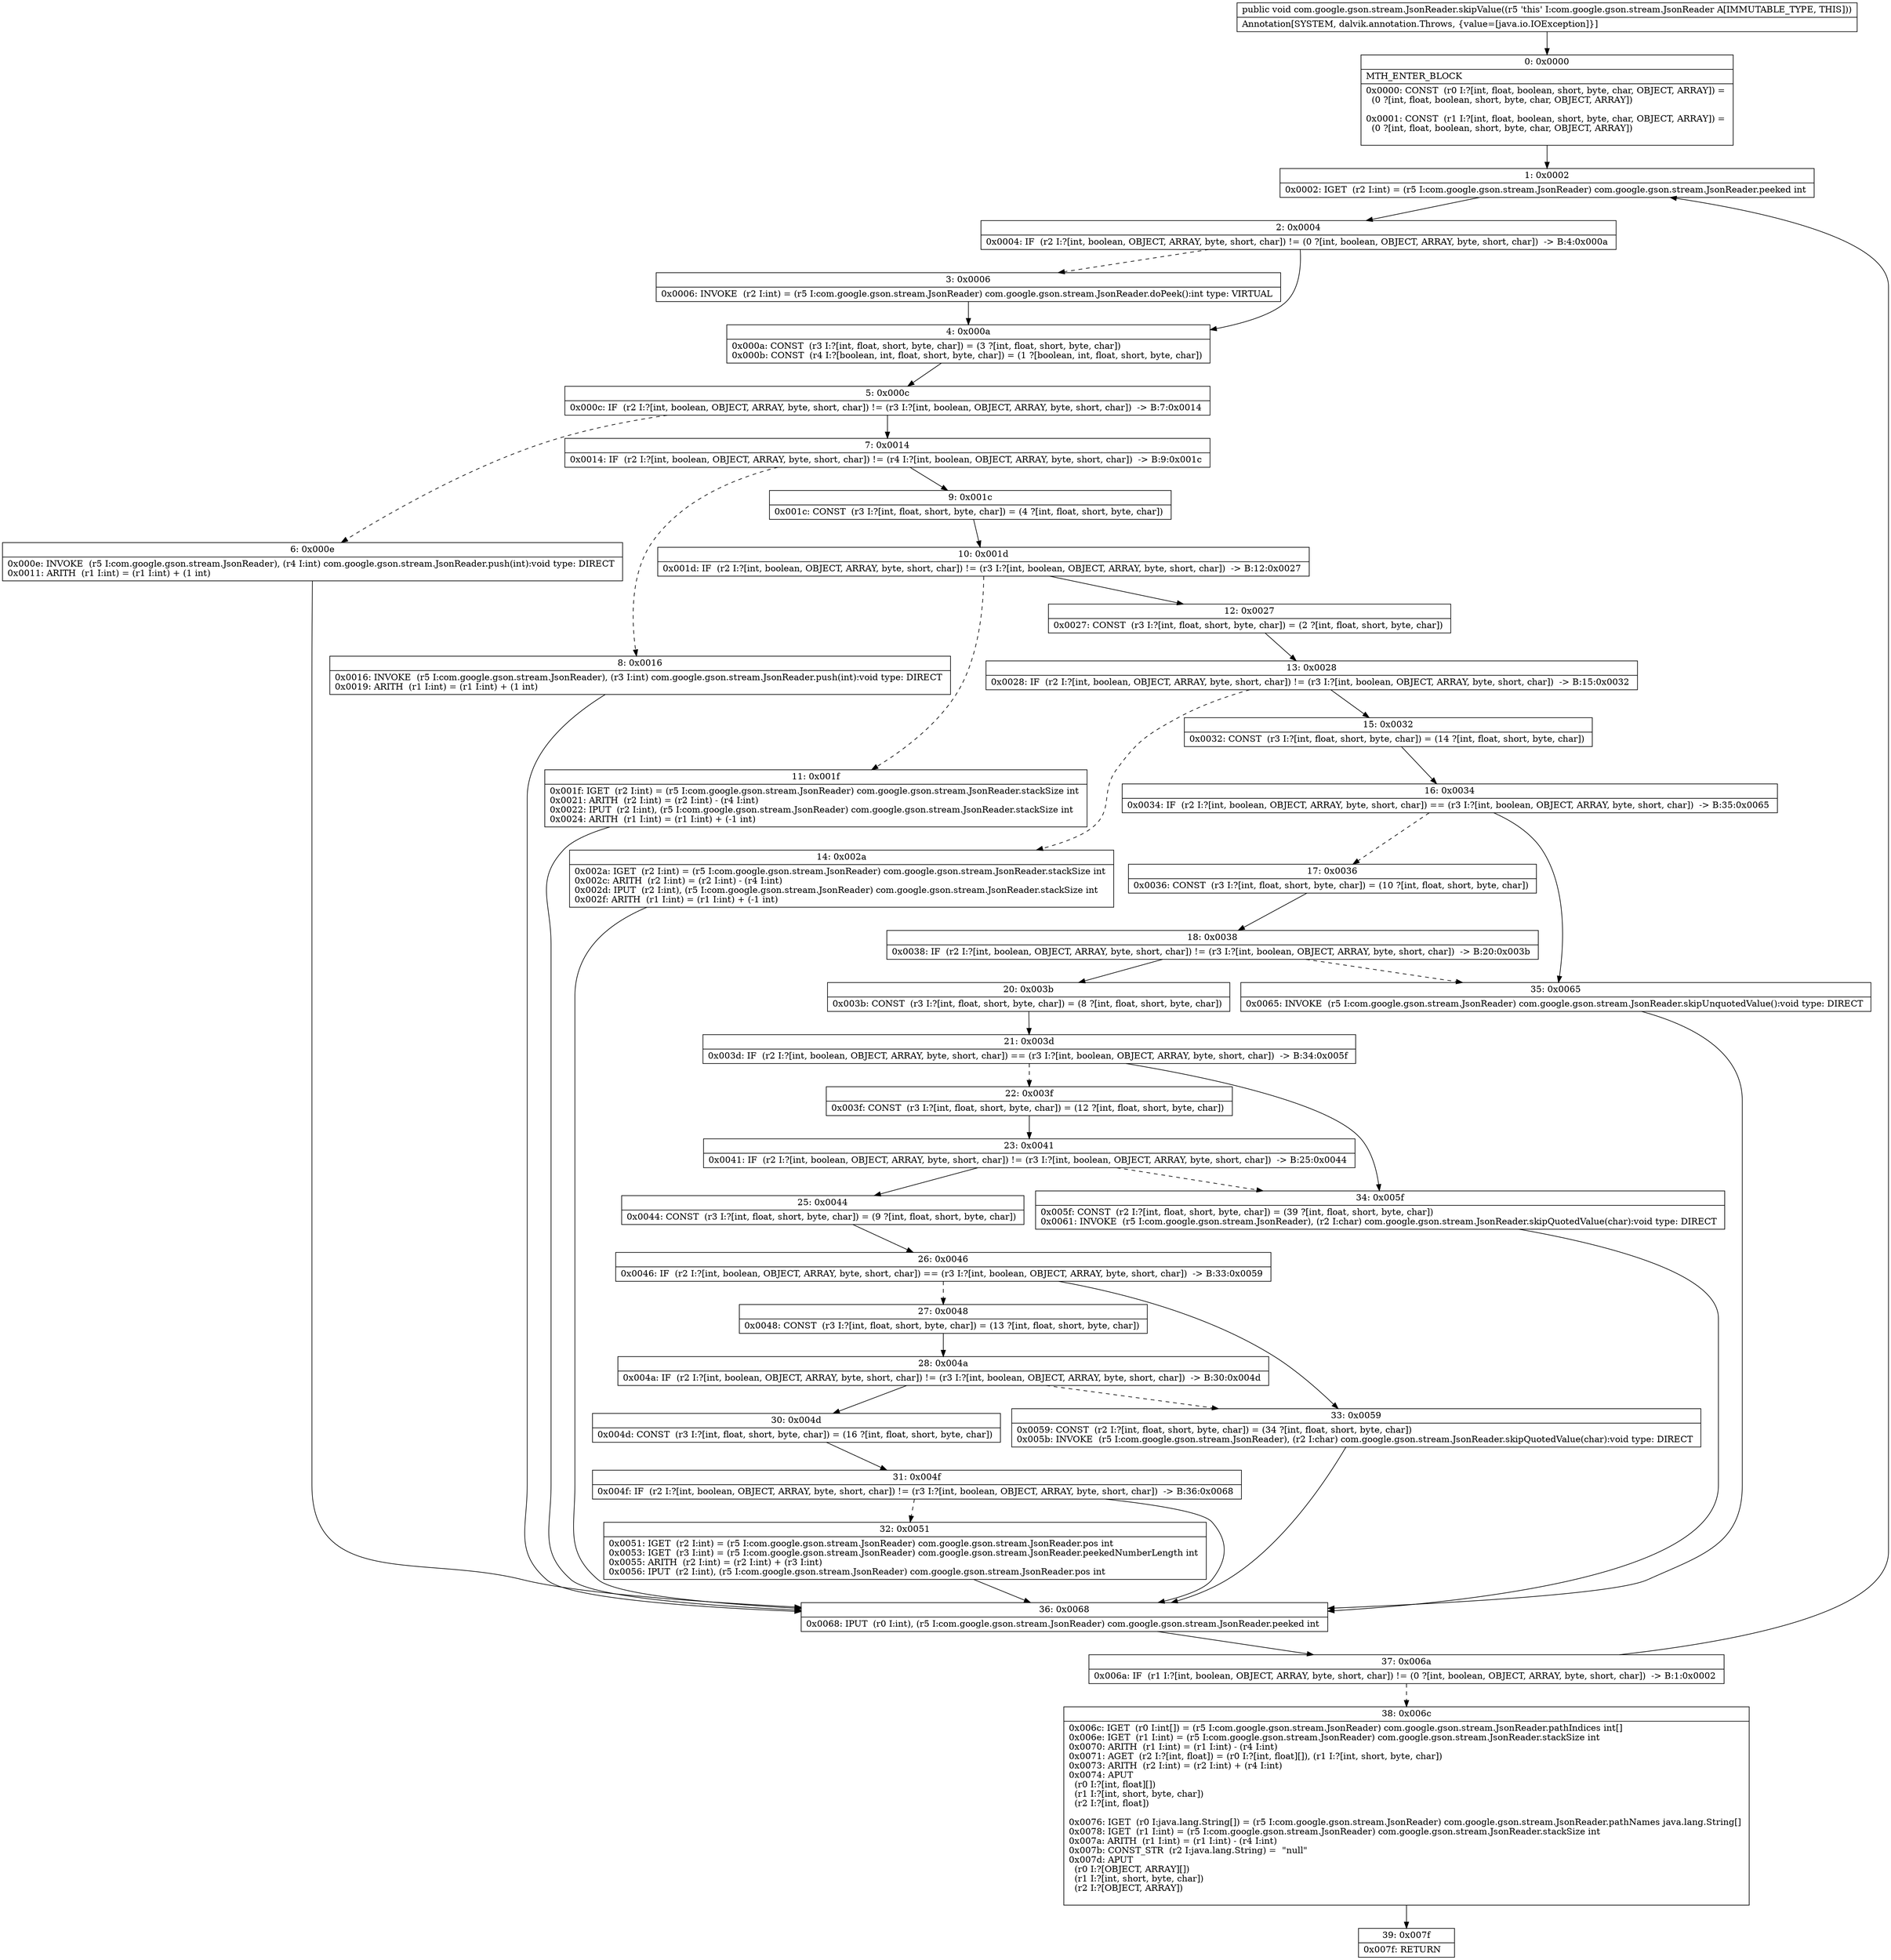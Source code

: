 digraph "CFG forcom.google.gson.stream.JsonReader.skipValue()V" {
Node_0 [shape=record,label="{0\:\ 0x0000|MTH_ENTER_BLOCK\l|0x0000: CONST  (r0 I:?[int, float, boolean, short, byte, char, OBJECT, ARRAY]) = \l  (0 ?[int, float, boolean, short, byte, char, OBJECT, ARRAY])\l \l0x0001: CONST  (r1 I:?[int, float, boolean, short, byte, char, OBJECT, ARRAY]) = \l  (0 ?[int, float, boolean, short, byte, char, OBJECT, ARRAY])\l \l}"];
Node_1 [shape=record,label="{1\:\ 0x0002|0x0002: IGET  (r2 I:int) = (r5 I:com.google.gson.stream.JsonReader) com.google.gson.stream.JsonReader.peeked int \l}"];
Node_2 [shape=record,label="{2\:\ 0x0004|0x0004: IF  (r2 I:?[int, boolean, OBJECT, ARRAY, byte, short, char]) != (0 ?[int, boolean, OBJECT, ARRAY, byte, short, char])  \-\> B:4:0x000a \l}"];
Node_3 [shape=record,label="{3\:\ 0x0006|0x0006: INVOKE  (r2 I:int) = (r5 I:com.google.gson.stream.JsonReader) com.google.gson.stream.JsonReader.doPeek():int type: VIRTUAL \l}"];
Node_4 [shape=record,label="{4\:\ 0x000a|0x000a: CONST  (r3 I:?[int, float, short, byte, char]) = (3 ?[int, float, short, byte, char]) \l0x000b: CONST  (r4 I:?[boolean, int, float, short, byte, char]) = (1 ?[boolean, int, float, short, byte, char]) \l}"];
Node_5 [shape=record,label="{5\:\ 0x000c|0x000c: IF  (r2 I:?[int, boolean, OBJECT, ARRAY, byte, short, char]) != (r3 I:?[int, boolean, OBJECT, ARRAY, byte, short, char])  \-\> B:7:0x0014 \l}"];
Node_6 [shape=record,label="{6\:\ 0x000e|0x000e: INVOKE  (r5 I:com.google.gson.stream.JsonReader), (r4 I:int) com.google.gson.stream.JsonReader.push(int):void type: DIRECT \l0x0011: ARITH  (r1 I:int) = (r1 I:int) + (1 int) \l}"];
Node_7 [shape=record,label="{7\:\ 0x0014|0x0014: IF  (r2 I:?[int, boolean, OBJECT, ARRAY, byte, short, char]) != (r4 I:?[int, boolean, OBJECT, ARRAY, byte, short, char])  \-\> B:9:0x001c \l}"];
Node_8 [shape=record,label="{8\:\ 0x0016|0x0016: INVOKE  (r5 I:com.google.gson.stream.JsonReader), (r3 I:int) com.google.gson.stream.JsonReader.push(int):void type: DIRECT \l0x0019: ARITH  (r1 I:int) = (r1 I:int) + (1 int) \l}"];
Node_9 [shape=record,label="{9\:\ 0x001c|0x001c: CONST  (r3 I:?[int, float, short, byte, char]) = (4 ?[int, float, short, byte, char]) \l}"];
Node_10 [shape=record,label="{10\:\ 0x001d|0x001d: IF  (r2 I:?[int, boolean, OBJECT, ARRAY, byte, short, char]) != (r3 I:?[int, boolean, OBJECT, ARRAY, byte, short, char])  \-\> B:12:0x0027 \l}"];
Node_11 [shape=record,label="{11\:\ 0x001f|0x001f: IGET  (r2 I:int) = (r5 I:com.google.gson.stream.JsonReader) com.google.gson.stream.JsonReader.stackSize int \l0x0021: ARITH  (r2 I:int) = (r2 I:int) \- (r4 I:int) \l0x0022: IPUT  (r2 I:int), (r5 I:com.google.gson.stream.JsonReader) com.google.gson.stream.JsonReader.stackSize int \l0x0024: ARITH  (r1 I:int) = (r1 I:int) + (\-1 int) \l}"];
Node_12 [shape=record,label="{12\:\ 0x0027|0x0027: CONST  (r3 I:?[int, float, short, byte, char]) = (2 ?[int, float, short, byte, char]) \l}"];
Node_13 [shape=record,label="{13\:\ 0x0028|0x0028: IF  (r2 I:?[int, boolean, OBJECT, ARRAY, byte, short, char]) != (r3 I:?[int, boolean, OBJECT, ARRAY, byte, short, char])  \-\> B:15:0x0032 \l}"];
Node_14 [shape=record,label="{14\:\ 0x002a|0x002a: IGET  (r2 I:int) = (r5 I:com.google.gson.stream.JsonReader) com.google.gson.stream.JsonReader.stackSize int \l0x002c: ARITH  (r2 I:int) = (r2 I:int) \- (r4 I:int) \l0x002d: IPUT  (r2 I:int), (r5 I:com.google.gson.stream.JsonReader) com.google.gson.stream.JsonReader.stackSize int \l0x002f: ARITH  (r1 I:int) = (r1 I:int) + (\-1 int) \l}"];
Node_15 [shape=record,label="{15\:\ 0x0032|0x0032: CONST  (r3 I:?[int, float, short, byte, char]) = (14 ?[int, float, short, byte, char]) \l}"];
Node_16 [shape=record,label="{16\:\ 0x0034|0x0034: IF  (r2 I:?[int, boolean, OBJECT, ARRAY, byte, short, char]) == (r3 I:?[int, boolean, OBJECT, ARRAY, byte, short, char])  \-\> B:35:0x0065 \l}"];
Node_17 [shape=record,label="{17\:\ 0x0036|0x0036: CONST  (r3 I:?[int, float, short, byte, char]) = (10 ?[int, float, short, byte, char]) \l}"];
Node_18 [shape=record,label="{18\:\ 0x0038|0x0038: IF  (r2 I:?[int, boolean, OBJECT, ARRAY, byte, short, char]) != (r3 I:?[int, boolean, OBJECT, ARRAY, byte, short, char])  \-\> B:20:0x003b \l}"];
Node_20 [shape=record,label="{20\:\ 0x003b|0x003b: CONST  (r3 I:?[int, float, short, byte, char]) = (8 ?[int, float, short, byte, char]) \l}"];
Node_21 [shape=record,label="{21\:\ 0x003d|0x003d: IF  (r2 I:?[int, boolean, OBJECT, ARRAY, byte, short, char]) == (r3 I:?[int, boolean, OBJECT, ARRAY, byte, short, char])  \-\> B:34:0x005f \l}"];
Node_22 [shape=record,label="{22\:\ 0x003f|0x003f: CONST  (r3 I:?[int, float, short, byte, char]) = (12 ?[int, float, short, byte, char]) \l}"];
Node_23 [shape=record,label="{23\:\ 0x0041|0x0041: IF  (r2 I:?[int, boolean, OBJECT, ARRAY, byte, short, char]) != (r3 I:?[int, boolean, OBJECT, ARRAY, byte, short, char])  \-\> B:25:0x0044 \l}"];
Node_25 [shape=record,label="{25\:\ 0x0044|0x0044: CONST  (r3 I:?[int, float, short, byte, char]) = (9 ?[int, float, short, byte, char]) \l}"];
Node_26 [shape=record,label="{26\:\ 0x0046|0x0046: IF  (r2 I:?[int, boolean, OBJECT, ARRAY, byte, short, char]) == (r3 I:?[int, boolean, OBJECT, ARRAY, byte, short, char])  \-\> B:33:0x0059 \l}"];
Node_27 [shape=record,label="{27\:\ 0x0048|0x0048: CONST  (r3 I:?[int, float, short, byte, char]) = (13 ?[int, float, short, byte, char]) \l}"];
Node_28 [shape=record,label="{28\:\ 0x004a|0x004a: IF  (r2 I:?[int, boolean, OBJECT, ARRAY, byte, short, char]) != (r3 I:?[int, boolean, OBJECT, ARRAY, byte, short, char])  \-\> B:30:0x004d \l}"];
Node_30 [shape=record,label="{30\:\ 0x004d|0x004d: CONST  (r3 I:?[int, float, short, byte, char]) = (16 ?[int, float, short, byte, char]) \l}"];
Node_31 [shape=record,label="{31\:\ 0x004f|0x004f: IF  (r2 I:?[int, boolean, OBJECT, ARRAY, byte, short, char]) != (r3 I:?[int, boolean, OBJECT, ARRAY, byte, short, char])  \-\> B:36:0x0068 \l}"];
Node_32 [shape=record,label="{32\:\ 0x0051|0x0051: IGET  (r2 I:int) = (r5 I:com.google.gson.stream.JsonReader) com.google.gson.stream.JsonReader.pos int \l0x0053: IGET  (r3 I:int) = (r5 I:com.google.gson.stream.JsonReader) com.google.gson.stream.JsonReader.peekedNumberLength int \l0x0055: ARITH  (r2 I:int) = (r2 I:int) + (r3 I:int) \l0x0056: IPUT  (r2 I:int), (r5 I:com.google.gson.stream.JsonReader) com.google.gson.stream.JsonReader.pos int \l}"];
Node_33 [shape=record,label="{33\:\ 0x0059|0x0059: CONST  (r2 I:?[int, float, short, byte, char]) = (34 ?[int, float, short, byte, char]) \l0x005b: INVOKE  (r5 I:com.google.gson.stream.JsonReader), (r2 I:char) com.google.gson.stream.JsonReader.skipQuotedValue(char):void type: DIRECT \l}"];
Node_34 [shape=record,label="{34\:\ 0x005f|0x005f: CONST  (r2 I:?[int, float, short, byte, char]) = (39 ?[int, float, short, byte, char]) \l0x0061: INVOKE  (r5 I:com.google.gson.stream.JsonReader), (r2 I:char) com.google.gson.stream.JsonReader.skipQuotedValue(char):void type: DIRECT \l}"];
Node_35 [shape=record,label="{35\:\ 0x0065|0x0065: INVOKE  (r5 I:com.google.gson.stream.JsonReader) com.google.gson.stream.JsonReader.skipUnquotedValue():void type: DIRECT \l}"];
Node_36 [shape=record,label="{36\:\ 0x0068|0x0068: IPUT  (r0 I:int), (r5 I:com.google.gson.stream.JsonReader) com.google.gson.stream.JsonReader.peeked int \l}"];
Node_37 [shape=record,label="{37\:\ 0x006a|0x006a: IF  (r1 I:?[int, boolean, OBJECT, ARRAY, byte, short, char]) != (0 ?[int, boolean, OBJECT, ARRAY, byte, short, char])  \-\> B:1:0x0002 \l}"];
Node_38 [shape=record,label="{38\:\ 0x006c|0x006c: IGET  (r0 I:int[]) = (r5 I:com.google.gson.stream.JsonReader) com.google.gson.stream.JsonReader.pathIndices int[] \l0x006e: IGET  (r1 I:int) = (r5 I:com.google.gson.stream.JsonReader) com.google.gson.stream.JsonReader.stackSize int \l0x0070: ARITH  (r1 I:int) = (r1 I:int) \- (r4 I:int) \l0x0071: AGET  (r2 I:?[int, float]) = (r0 I:?[int, float][]), (r1 I:?[int, short, byte, char]) \l0x0073: ARITH  (r2 I:int) = (r2 I:int) + (r4 I:int) \l0x0074: APUT  \l  (r0 I:?[int, float][])\l  (r1 I:?[int, short, byte, char])\l  (r2 I:?[int, float])\l \l0x0076: IGET  (r0 I:java.lang.String[]) = (r5 I:com.google.gson.stream.JsonReader) com.google.gson.stream.JsonReader.pathNames java.lang.String[] \l0x0078: IGET  (r1 I:int) = (r5 I:com.google.gson.stream.JsonReader) com.google.gson.stream.JsonReader.stackSize int \l0x007a: ARITH  (r1 I:int) = (r1 I:int) \- (r4 I:int) \l0x007b: CONST_STR  (r2 I:java.lang.String) =  \"null\" \l0x007d: APUT  \l  (r0 I:?[OBJECT, ARRAY][])\l  (r1 I:?[int, short, byte, char])\l  (r2 I:?[OBJECT, ARRAY])\l \l}"];
Node_39 [shape=record,label="{39\:\ 0x007f|0x007f: RETURN   \l}"];
MethodNode[shape=record,label="{public void com.google.gson.stream.JsonReader.skipValue((r5 'this' I:com.google.gson.stream.JsonReader A[IMMUTABLE_TYPE, THIS]))  | Annotation[SYSTEM, dalvik.annotation.Throws, \{value=[java.io.IOException]\}]\l}"];
MethodNode -> Node_0;
Node_0 -> Node_1;
Node_1 -> Node_2;
Node_2 -> Node_3[style=dashed];
Node_2 -> Node_4;
Node_3 -> Node_4;
Node_4 -> Node_5;
Node_5 -> Node_6[style=dashed];
Node_5 -> Node_7;
Node_6 -> Node_36;
Node_7 -> Node_8[style=dashed];
Node_7 -> Node_9;
Node_8 -> Node_36;
Node_9 -> Node_10;
Node_10 -> Node_11[style=dashed];
Node_10 -> Node_12;
Node_11 -> Node_36;
Node_12 -> Node_13;
Node_13 -> Node_14[style=dashed];
Node_13 -> Node_15;
Node_14 -> Node_36;
Node_15 -> Node_16;
Node_16 -> Node_17[style=dashed];
Node_16 -> Node_35;
Node_17 -> Node_18;
Node_18 -> Node_20;
Node_18 -> Node_35[style=dashed];
Node_20 -> Node_21;
Node_21 -> Node_22[style=dashed];
Node_21 -> Node_34;
Node_22 -> Node_23;
Node_23 -> Node_25;
Node_23 -> Node_34[style=dashed];
Node_25 -> Node_26;
Node_26 -> Node_27[style=dashed];
Node_26 -> Node_33;
Node_27 -> Node_28;
Node_28 -> Node_30;
Node_28 -> Node_33[style=dashed];
Node_30 -> Node_31;
Node_31 -> Node_32[style=dashed];
Node_31 -> Node_36;
Node_32 -> Node_36;
Node_33 -> Node_36;
Node_34 -> Node_36;
Node_35 -> Node_36;
Node_36 -> Node_37;
Node_37 -> Node_1;
Node_37 -> Node_38[style=dashed];
Node_38 -> Node_39;
}

